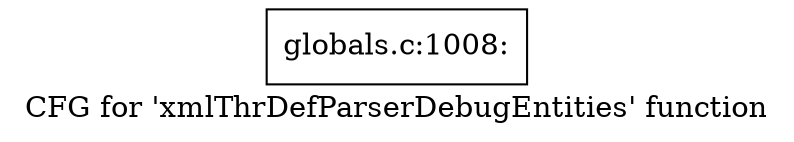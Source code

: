 digraph "CFG for 'xmlThrDefParserDebugEntities' function" {
	label="CFG for 'xmlThrDefParserDebugEntities' function";

	Node0x4abb750 [shape=record,label="{globals.c:1008:}"];
}
